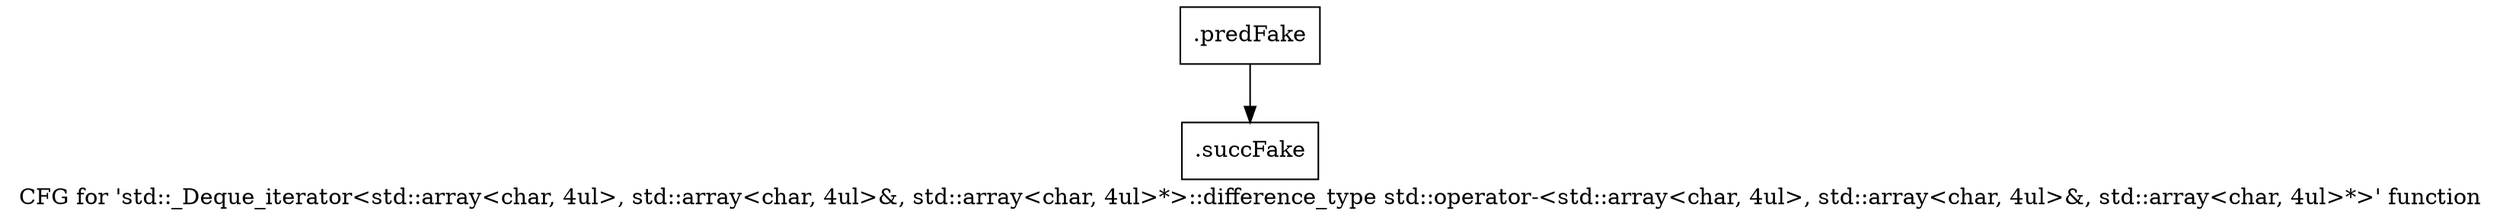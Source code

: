 digraph "CFG for 'std::_Deque_iterator\<std::array\<char, 4ul\>, std::array\<char, 4ul\>&, std::array\<char, 4ul\>*\>::difference_type std::operator-\<std::array\<char, 4ul\>, std::array\<char, 4ul\>&, std::array\<char, 4ul\>*\>' function" {
	label="CFG for 'std::_Deque_iterator\<std::array\<char, 4ul\>, std::array\<char, 4ul\>&, std::array\<char, 4ul\>*\>::difference_type std::operator-\<std::array\<char, 4ul\>, std::array\<char, 4ul\>&, std::array\<char, 4ul\>*\>' function";

	Node0x5af27c0 [shape=record,filename="",linenumber="",label="{.predFake}"];
	Node0x5af27c0 -> Node0x610ebd0[ callList="" memoryops="" filename="/mnt/xilinx/Vitis_HLS/2021.2/tps/lnx64/gcc-6.2.0/lib/gcc/x86_64-pc-linux-gnu/6.2.0/../../../../include/c++/6.2.0/bits/stl_deque.h" execusionnum="2"];
	Node0x610ebd0 [shape=record,filename="/mnt/xilinx/Vitis_HLS/2021.2/tps/lnx64/gcc-6.2.0/lib/gcc/x86_64-pc-linux-gnu/6.2.0/../../../../include/c++/6.2.0/bits/stl_deque.h",linenumber="352",label="{.succFake}"];
}
